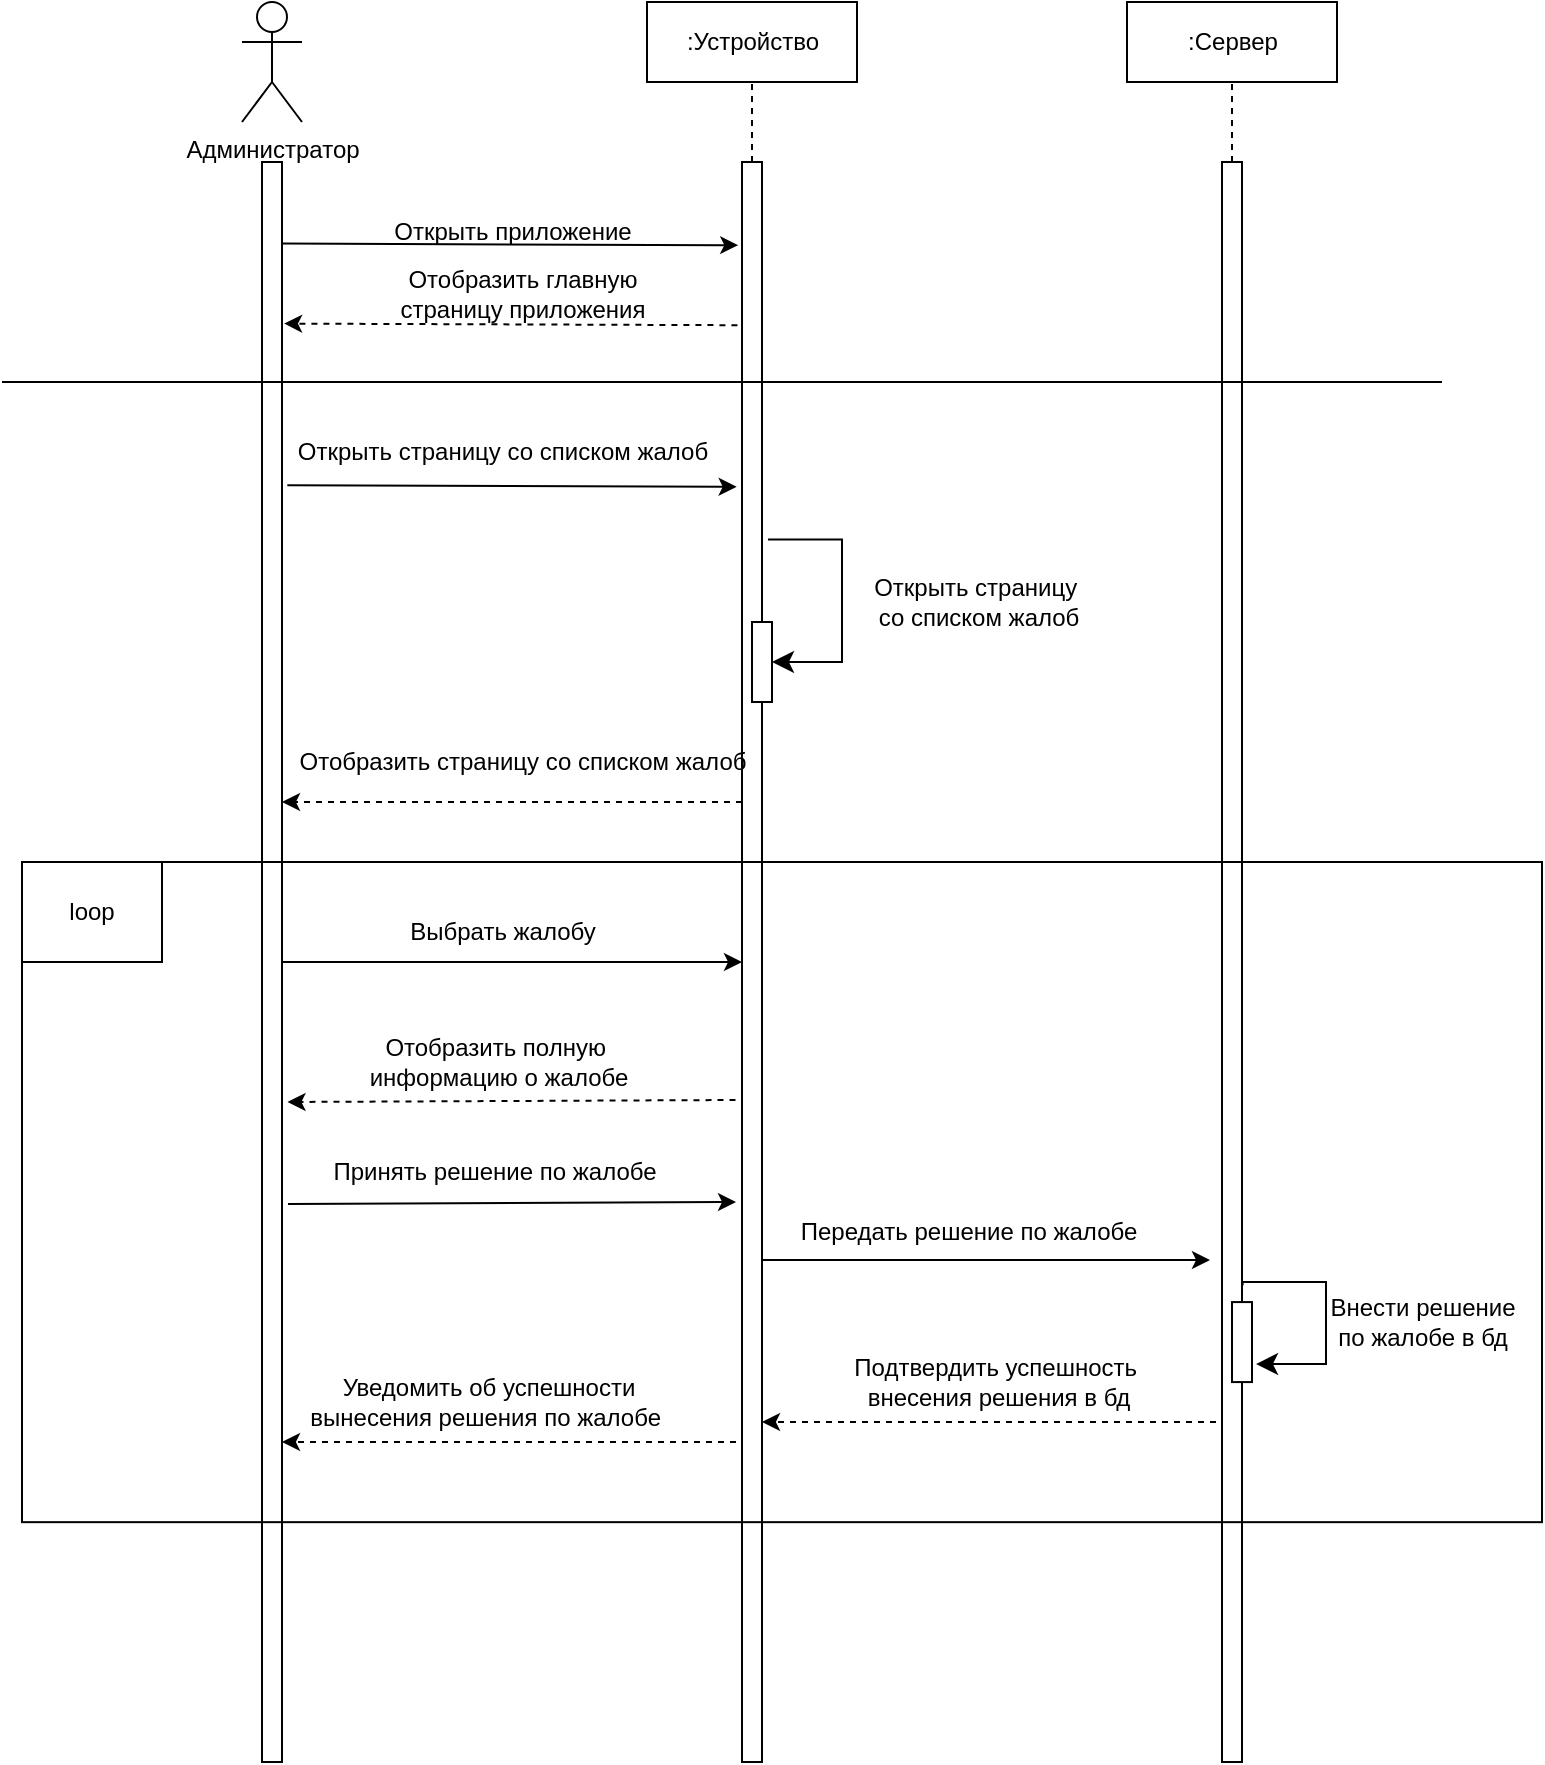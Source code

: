 <mxfile version="24.0.7" type="device">
  <diagram id="prtHgNgQTEPvFCAcTncT" name="Page-1">
    <mxGraphModel dx="3237" dy="1169" grid="1" gridSize="10" guides="1" tooltips="1" connect="1" arrows="1" fold="1" page="1" pageScale="1" pageWidth="827" pageHeight="1169" math="0" shadow="0">
      <root>
        <mxCell id="0" />
        <mxCell id="1" parent="0" />
        <mxCell id="ZKaJSZbncdzUn9loYHFx-1" value="" style="rounded=0;whiteSpace=wrap;html=1;" vertex="1" parent="1">
          <mxGeometry x="130" y="150" width="10" height="800" as="geometry" />
        </mxCell>
        <mxCell id="ZKaJSZbncdzUn9loYHFx-2" value="" style="rounded=0;whiteSpace=wrap;html=1;" vertex="1" parent="1">
          <mxGeometry x="370" y="150" width="10" height="800" as="geometry" />
        </mxCell>
        <mxCell id="ZKaJSZbncdzUn9loYHFx-3" value="" style="rounded=0;whiteSpace=wrap;html=1;" vertex="1" parent="1">
          <mxGeometry x="610" y="150" width="10" height="800" as="geometry" />
        </mxCell>
        <mxCell id="ZKaJSZbncdzUn9loYHFx-4" value="Администратор" style="shape=umlActor;verticalLabelPosition=bottom;verticalAlign=top;html=1;outlineConnect=0;" vertex="1" parent="1">
          <mxGeometry x="120" y="70" width="30" height="60" as="geometry" />
        </mxCell>
        <mxCell id="ZKaJSZbncdzUn9loYHFx-5" value="" style="group" vertex="1" connectable="0" parent="1">
          <mxGeometry x="322.5" y="70" width="105" height="40" as="geometry" />
        </mxCell>
        <mxCell id="ZKaJSZbncdzUn9loYHFx-6" value="" style="rounded=0;whiteSpace=wrap;html=1;" vertex="1" parent="ZKaJSZbncdzUn9loYHFx-5">
          <mxGeometry width="105" height="40" as="geometry" />
        </mxCell>
        <mxCell id="ZKaJSZbncdzUn9loYHFx-7" value=":Устройство" style="text;html=1;align=center;verticalAlign=middle;resizable=0;points=[];autosize=1;strokeColor=none;fillColor=none;" vertex="1" parent="ZKaJSZbncdzUn9loYHFx-5">
          <mxGeometry x="7.5" y="5" width="90" height="30" as="geometry" />
        </mxCell>
        <mxCell id="ZKaJSZbncdzUn9loYHFx-8" value="" style="group" vertex="1" connectable="0" parent="1">
          <mxGeometry x="562.5" y="70" width="105" height="40" as="geometry" />
        </mxCell>
        <mxCell id="ZKaJSZbncdzUn9loYHFx-9" value="" style="rounded=0;whiteSpace=wrap;html=1;" vertex="1" parent="ZKaJSZbncdzUn9loYHFx-8">
          <mxGeometry width="105" height="40" as="geometry" />
        </mxCell>
        <mxCell id="ZKaJSZbncdzUn9loYHFx-10" value=":Сервер" style="text;html=1;align=center;verticalAlign=middle;resizable=0;points=[];autosize=1;strokeColor=none;fillColor=none;" vertex="1" parent="ZKaJSZbncdzUn9loYHFx-8">
          <mxGeometry x="17.5" y="5" width="70" height="30" as="geometry" />
        </mxCell>
        <mxCell id="ZKaJSZbncdzUn9loYHFx-11" value="" style="endArrow=none;dashed=1;html=1;rounded=0;entryX=0.5;entryY=1;entryDx=0;entryDy=0;exitX=0.5;exitY=0;exitDx=0;exitDy=0;" edge="1" parent="1" source="ZKaJSZbncdzUn9loYHFx-2" target="ZKaJSZbncdzUn9loYHFx-6">
          <mxGeometry width="50" height="50" relative="1" as="geometry">
            <mxPoint x="440" y="200" as="sourcePoint" />
            <mxPoint x="490" y="150" as="targetPoint" />
          </mxGeometry>
        </mxCell>
        <mxCell id="ZKaJSZbncdzUn9loYHFx-12" value="" style="endArrow=none;dashed=1;html=1;rounded=0;entryX=0.5;entryY=1;entryDx=0;entryDy=0;exitX=0.5;exitY=0;exitDx=0;exitDy=0;" edge="1" parent="1" source="ZKaJSZbncdzUn9loYHFx-3" target="ZKaJSZbncdzUn9loYHFx-9">
          <mxGeometry width="50" height="50" relative="1" as="geometry">
            <mxPoint x="385" y="160" as="sourcePoint" />
            <mxPoint x="385" y="120" as="targetPoint" />
          </mxGeometry>
        </mxCell>
        <mxCell id="ZKaJSZbncdzUn9loYHFx-13" value="" style="group" vertex="1" connectable="0" parent="1">
          <mxGeometry x="185" y="170" width="140" height="30" as="geometry" />
        </mxCell>
        <mxCell id="ZKaJSZbncdzUn9loYHFx-14" value="" style="endArrow=classic;html=1;rounded=0;exitX=1.029;exitY=0.051;exitDx=0;exitDy=0;exitPerimeter=0;entryX=-0.19;entryY=0.052;entryDx=0;entryDy=0;entryPerimeter=0;" edge="1" parent="ZKaJSZbncdzUn9loYHFx-13" source="ZKaJSZbncdzUn9loYHFx-1" target="ZKaJSZbncdzUn9loYHFx-2">
          <mxGeometry width="50" height="50" relative="1" as="geometry">
            <mxPoint x="-5" y="80" as="sourcePoint" />
            <mxPoint x="45" y="30" as="targetPoint" />
          </mxGeometry>
        </mxCell>
        <mxCell id="ZKaJSZbncdzUn9loYHFx-15" value="Открыть приложение" style="text;html=1;align=center;verticalAlign=middle;resizable=0;points=[];autosize=1;strokeColor=none;fillColor=none;" vertex="1" parent="ZKaJSZbncdzUn9loYHFx-13">
          <mxGeometry width="140" height="30" as="geometry" />
        </mxCell>
        <mxCell id="ZKaJSZbncdzUn9loYHFx-16" value="" style="endArrow=none;html=1;rounded=0;" edge="1" parent="1">
          <mxGeometry width="50" height="50" relative="1" as="geometry">
            <mxPoint y="260" as="sourcePoint" />
            <mxPoint x="720" y="260" as="targetPoint" />
          </mxGeometry>
        </mxCell>
        <mxCell id="ZKaJSZbncdzUn9loYHFx-17" value="" style="group" vertex="1" connectable="0" parent="1">
          <mxGeometry x="185" y="275" width="180" height="40" as="geometry" />
        </mxCell>
        <mxCell id="ZKaJSZbncdzUn9loYHFx-18" value="" style="endArrow=classic;html=1;rounded=0;exitX=1.267;exitY=0.202;exitDx=0;exitDy=0;exitPerimeter=0;entryX=-0.267;entryY=0.203;entryDx=0;entryDy=0;entryPerimeter=0;" edge="1" parent="ZKaJSZbncdzUn9loYHFx-17" source="ZKaJSZbncdzUn9loYHFx-1" target="ZKaJSZbncdzUn9loYHFx-2">
          <mxGeometry width="50" height="50" relative="1" as="geometry">
            <mxPoint x="55" y="105" as="sourcePoint" />
            <mxPoint x="105" y="55" as="targetPoint" />
          </mxGeometry>
        </mxCell>
        <mxCell id="ZKaJSZbncdzUn9loYHFx-19" value="Открыть страницу со списком жалоб" style="text;html=1;align=center;verticalAlign=middle;resizable=0;points=[];autosize=1;strokeColor=none;fillColor=none;" vertex="1" parent="ZKaJSZbncdzUn9loYHFx-17">
          <mxGeometry x="-50" y="5" width="230" height="30" as="geometry" />
        </mxCell>
        <mxCell id="ZKaJSZbncdzUn9loYHFx-20" value="" style="group" vertex="1" connectable="0" parent="1">
          <mxGeometry x="185" y="196" width="150" height="40" as="geometry" />
        </mxCell>
        <mxCell id="ZKaJSZbncdzUn9loYHFx-21" value="" style="endArrow=classic;html=1;rounded=0;entryX=1.105;entryY=0.101;entryDx=0;entryDy=0;entryPerimeter=0;exitX=-0.229;exitY=0.102;exitDx=0;exitDy=0;exitPerimeter=0;dashed=1;" edge="1" parent="ZKaJSZbncdzUn9loYHFx-20" source="ZKaJSZbncdzUn9loYHFx-2" target="ZKaJSZbncdzUn9loYHFx-1">
          <mxGeometry width="50" height="50" relative="1" as="geometry">
            <mxPoint x="90" y="74" as="sourcePoint" />
            <mxPoint x="140" y="24" as="targetPoint" />
          </mxGeometry>
        </mxCell>
        <mxCell id="ZKaJSZbncdzUn9loYHFx-22" value="Отобразить главную&lt;div&gt;страницу приложения&lt;/div&gt;" style="text;html=1;align=center;verticalAlign=middle;resizable=0;points=[];autosize=1;strokeColor=none;fillColor=none;" vertex="1" parent="ZKaJSZbncdzUn9loYHFx-20">
          <mxGeometry width="150" height="40" as="geometry" />
        </mxCell>
        <mxCell id="ZKaJSZbncdzUn9loYHFx-23" value="" style="group" vertex="1" connectable="0" parent="1">
          <mxGeometry x="185" y="430" width="200" height="40" as="geometry" />
        </mxCell>
        <mxCell id="ZKaJSZbncdzUn9loYHFx-24" value="" style="group" vertex="1" connectable="0" parent="ZKaJSZbncdzUn9loYHFx-23">
          <mxGeometry width="200" height="40" as="geometry" />
        </mxCell>
        <mxCell id="ZKaJSZbncdzUn9loYHFx-25" value="Отобразить страницу со списком жалоб" style="text;html=1;align=center;verticalAlign=middle;resizable=0;points=[];autosize=1;strokeColor=none;fillColor=none;" vertex="1" parent="ZKaJSZbncdzUn9loYHFx-24">
          <mxGeometry x="-50" y="5" width="250" height="30" as="geometry" />
        </mxCell>
        <mxCell id="ZKaJSZbncdzUn9loYHFx-26" value="" style="endArrow=classic;html=1;rounded=0;entryX=1;entryY=0.25;entryDx=0;entryDy=0;exitX=0;exitY=0.25;exitDx=0;exitDy=0;dashed=1;" edge="1" parent="1">
          <mxGeometry width="50" height="50" relative="1" as="geometry">
            <mxPoint x="370" y="470.0" as="sourcePoint" />
            <mxPoint x="140.0" y="470" as="targetPoint" />
          </mxGeometry>
        </mxCell>
        <mxCell id="ZKaJSZbncdzUn9loYHFx-27" value="" style="rounded=0;whiteSpace=wrap;html=1;" vertex="1" parent="1">
          <mxGeometry x="375" y="380" width="10" height="40" as="geometry" />
        </mxCell>
        <mxCell id="ZKaJSZbncdzUn9loYHFx-28" value="" style="edgeStyle=segmentEdgeStyle;endArrow=classic;html=1;curved=0;rounded=0;endSize=8;startSize=8;sourcePerimeterSpacing=0;targetPerimeterSpacing=0;exitX=1.3;exitY=0.236;exitDx=0;exitDy=0;exitPerimeter=0;entryX=1;entryY=0.5;entryDx=0;entryDy=0;" edge="1" parent="1" source="ZKaJSZbncdzUn9loYHFx-2" target="ZKaJSZbncdzUn9loYHFx-27">
          <mxGeometry width="100" relative="1" as="geometry">
            <mxPoint x="370" y="330" as="sourcePoint" />
            <mxPoint x="390" y="400" as="targetPoint" />
            <Array as="points">
              <mxPoint x="420" y="339" />
              <mxPoint x="420" y="400" />
            </Array>
          </mxGeometry>
        </mxCell>
        <mxCell id="ZKaJSZbncdzUn9loYHFx-29" value="Открыть страницу&amp;nbsp;&lt;div&gt;со списком жалоб&lt;br&gt;&lt;/div&gt;" style="text;html=1;align=center;verticalAlign=middle;resizable=0;points=[];autosize=1;strokeColor=none;fillColor=none;" vertex="1" parent="1">
          <mxGeometry x="422.5" y="350" width="130" height="40" as="geometry" />
        </mxCell>
        <mxCell id="ZKaJSZbncdzUn9loYHFx-30" value="" style="endArrow=classic;html=1;rounded=0;exitX=1;exitY=0.5;exitDx=0;exitDy=0;entryX=0;entryY=0.5;entryDx=0;entryDy=0;" edge="1" parent="1" source="ZKaJSZbncdzUn9loYHFx-1" target="ZKaJSZbncdzUn9loYHFx-2">
          <mxGeometry width="50" height="50" relative="1" as="geometry">
            <mxPoint x="200" y="560" as="sourcePoint" />
            <mxPoint x="250" y="510" as="targetPoint" />
          </mxGeometry>
        </mxCell>
        <mxCell id="ZKaJSZbncdzUn9loYHFx-31" value="Выбрать жалобу" style="text;html=1;align=center;verticalAlign=middle;resizable=0;points=[];autosize=1;strokeColor=none;fillColor=none;" vertex="1" parent="1">
          <mxGeometry x="190" y="520" width="120" height="30" as="geometry" />
        </mxCell>
        <mxCell id="ZKaJSZbncdzUn9loYHFx-32" value="" style="rounded=0;whiteSpace=wrap;html=1;" vertex="1" parent="1">
          <mxGeometry x="615" y="720.04" width="10" height="40" as="geometry" />
        </mxCell>
        <mxCell id="ZKaJSZbncdzUn9loYHFx-33" value="" style="edgeStyle=segmentEdgeStyle;endArrow=classic;html=1;curved=0;rounded=0;endSize=8;startSize=8;sourcePerimeterSpacing=0;targetPerimeterSpacing=0;entryX=1;entryY=0.5;entryDx=0;entryDy=0;exitX=1.033;exitY=0.577;exitDx=0;exitDy=0;exitPerimeter=0;" edge="1" parent="1">
          <mxGeometry width="100" relative="1" as="geometry">
            <mxPoint x="620.33" y="711.64" as="sourcePoint" />
            <mxPoint x="627" y="751.04" as="targetPoint" />
            <Array as="points">
              <mxPoint x="620" y="710.04" />
              <mxPoint x="662" y="710.04" />
              <mxPoint x="662" y="751.04" />
            </Array>
          </mxGeometry>
        </mxCell>
        <mxCell id="ZKaJSZbncdzUn9loYHFx-34" value="Внести&lt;span style=&quot;background-color: initial;&quot;&gt;&amp;nbsp;решение&lt;/span&gt;&lt;div&gt;&lt;span style=&quot;background-color: initial;&quot;&gt;по жалобе в бд&lt;/span&gt;&lt;/div&gt;" style="text;html=1;align=center;verticalAlign=middle;resizable=0;points=[];autosize=1;strokeColor=none;fillColor=none;" vertex="1" parent="1">
          <mxGeometry x="650" y="710" width="120" height="40" as="geometry" />
        </mxCell>
        <mxCell id="ZKaJSZbncdzUn9loYHFx-35" value="" style="endArrow=classic;html=1;rounded=0;exitX=-0.3;exitY=0.8;exitDx=0;exitDy=0;exitPerimeter=0;dashed=1;" edge="1" parent="1" source="ZKaJSZbncdzUn9loYHFx-2">
          <mxGeometry width="50" height="50" relative="1" as="geometry">
            <mxPoint x="260" y="840" as="sourcePoint" />
            <mxPoint x="140" y="790" as="targetPoint" />
          </mxGeometry>
        </mxCell>
        <mxCell id="ZKaJSZbncdzUn9loYHFx-62" value="Отобразить полную&amp;nbsp;&lt;div&gt;информацию о жалобе&lt;/div&gt;" style="text;html=1;align=center;verticalAlign=middle;resizable=0;points=[];autosize=1;strokeColor=none;fillColor=none;" vertex="1" parent="1">
          <mxGeometry x="173.25" y="580" width="150" height="40" as="geometry" />
        </mxCell>
        <mxCell id="ZKaJSZbncdzUn9loYHFx-63" value="" style="endArrow=classic;html=1;rounded=0;exitX=-0.367;exitY=0.668;exitDx=0;exitDy=0;exitPerimeter=0;entryX=1.167;entryY=0.669;entryDx=0;entryDy=0;entryPerimeter=0;dashed=1;" edge="1" parent="1">
          <mxGeometry width="50" height="50" relative="1" as="geometry">
            <mxPoint x="366.75" y="619" as="sourcePoint" />
            <mxPoint x="142.75" y="620" as="targetPoint" />
          </mxGeometry>
        </mxCell>
        <mxCell id="ZKaJSZbncdzUn9loYHFx-64" value="Принять решение по жалобе" style="text;html=1;align=center;verticalAlign=middle;resizable=0;points=[];autosize=1;strokeColor=none;fillColor=none;" vertex="1" parent="1">
          <mxGeometry x="151" y="640" width="190" height="30" as="geometry" />
        </mxCell>
        <mxCell id="ZKaJSZbncdzUn9loYHFx-65" value="" style="edgeStyle=none;orthogonalLoop=1;jettySize=auto;html=1;rounded=0;exitX=1.176;exitY=0.901;exitDx=0;exitDy=0;exitPerimeter=0;entryX=-0.424;entryY=0.9;entryDx=0;entryDy=0;entryPerimeter=0;" edge="1" parent="1">
          <mxGeometry width="100" relative="1" as="geometry">
            <mxPoint x="143" y="671" as="sourcePoint" />
            <mxPoint x="367" y="670" as="targetPoint" />
            <Array as="points" />
          </mxGeometry>
        </mxCell>
        <mxCell id="ZKaJSZbncdzUn9loYHFx-66" value="Передать решение по жалобе" style="text;html=1;align=center;verticalAlign=middle;resizable=0;points=[];autosize=1;strokeColor=none;fillColor=none;" vertex="1" parent="1">
          <mxGeometry x="388" y="670" width="190" height="30" as="geometry" />
        </mxCell>
        <mxCell id="ZKaJSZbncdzUn9loYHFx-67" value="" style="endArrow=classic;html=1;rounded=0;exitX=1.167;exitY=0.549;exitDx=0;exitDy=0;exitPerimeter=0;entryX=-0.367;entryY=0.549;entryDx=0;entryDy=0;entryPerimeter=0;" edge="1" parent="1">
          <mxGeometry width="50" height="50" relative="1" as="geometry">
            <mxPoint x="380" y="699" as="sourcePoint" />
            <mxPoint x="604" y="699" as="targetPoint" />
          </mxGeometry>
        </mxCell>
        <mxCell id="ZKaJSZbncdzUn9loYHFx-68" value="" style="endArrow=classic;html=1;rounded=0;exitX=-0.3;exitY=0.8;exitDx=0;exitDy=0;exitPerimeter=0;dashed=1;" edge="1" parent="1">
          <mxGeometry width="50" height="50" relative="1" as="geometry">
            <mxPoint x="607" y="780" as="sourcePoint" />
            <mxPoint x="380" y="780" as="targetPoint" />
          </mxGeometry>
        </mxCell>
        <mxCell id="ZKaJSZbncdzUn9loYHFx-69" value="Подтвердить успешность&amp;nbsp;&lt;div&gt;внесения решения в бд&lt;/div&gt;" style="text;html=1;align=center;verticalAlign=middle;resizable=0;points=[];autosize=1;strokeColor=none;fillColor=none;" vertex="1" parent="1">
          <mxGeometry x="412.5" y="740" width="170" height="40" as="geometry" />
        </mxCell>
        <mxCell id="ZKaJSZbncdzUn9loYHFx-70" value="" style="group" vertex="1" connectable="0" parent="1">
          <mxGeometry x="167.5" y="750" width="175" height="40" as="geometry" />
        </mxCell>
        <mxCell id="ZKaJSZbncdzUn9loYHFx-71" value="Уведомить об успешности&lt;div&gt;&lt;span style=&quot;background-color: initial;&quot;&gt;вынесения решения по жалобе&amp;nbsp;&lt;/span&gt;&lt;span style=&quot;background-color: initial; color: rgba(0, 0, 0, 0); font-family: monospace; font-size: 0px; text-align: start;&quot;&gt;%3CmxGraphModel%3E%3Croot%3E%3CmxCell%20id%3D%220%22%2F%3E%3CmxCell%20id%3D%221%22%20parent%3D%220%22%2F%3E%3CmxCell%20id%3D%222%22%20value%3D%22%D0%A3%D0%B2%D0%B5%D0%B4%D0%BE%D0%BC%D0%B8%D1%82%D1%8C%20%D0%BE%D0%B1%26amp%3Bnbsp%3B%26lt%3Bspan%20style%3D%26quot%3Bbackground-color%3A%20initial%3B%26quot%3B%26gt%3B%D1%83%D1%81%D0%BF%D0%B5%D1%88%D0%BD%D0%BE%D0%BC%26lt%3B%2Fspan%26gt%3B%26lt%3Bdiv%26gt%3B%26lt%3Bspan%20style%3D%26quot%3Bbackground-color%3A%20initial%3B%26quot%3B%26gt%3B%D0%B8%D0%B7%D0%BC%D0%B5%D0%BD%D0%B5%D0%BD%D0%B8%D0%B8%20%D0%B4%D0%BE%D0%BC%D0%B0%D1%88%D0%BD%D0%B5%D0%B3%D0%BE%20%D0%B7%D0%B0%D0%B4%D0%B0%D0%BD%D0%B8%D1%8F%26lt%3B%2Fspan%26gt%3B%26lt%3B%2Fdiv%26gt%3B%22%20style%3D%22text%3Bhtml%3D1%3Balign%3Dcenter%3BverticalAlign%3Dmiddle%3Bresizable%3D0%3Bpoints%3D%5B%5D%3Bautosize%3D1%3BstrokeColor%3Dnone%3BfillColor%3Dnone%3B%22%20vertex%3D%221%22%20parent%3D%221%22%3E%3CmxGeometry%20x%3D%22-559%22%20y%3D%223135%22%20width%3D%22200%22%20height%3D%2240%22%20as%3D%22geometry%22%2F%3E%3C%2FmxCell%3E%3C%2Froot%3E%3C%2FmxGraphModel%3E&lt;/span&gt;&lt;span style=&quot;background-color: initial; color: rgba(0, 0, 0, 0); font-family: monospace; font-size: 0px; text-align: start;&quot;&gt;%3CmxGraphModel%3E%3Croot%3E%3CmxCell%20id%3D%220%22%2F%3E%3CmxCell%20id%3D%221%22%20parent%3D%220%22%2F%3E%3CmxCell%20id%3D%222%22%20value%3D%22%D0%A3%D0%B2%D0%B5%D0%B4%D0%BE%D0%BC%D0%B8%D1%82%D1%8C%20%D0%BE%D0%B1%26amp%3Bnbsp%3B%26lt%3Bspan%20style%3D%26quot%3Bbackground-color%3A%20initial%3B%26quot%3B%26gt%3B%D1%83%D1%81%D0%BF%D0%B5%D1%88%D0%BD%D0%BE%D0%BC%26lt%3B%2Fspan%26gt%3B%26lt%3Bdiv%26gt%3B%26lt%3Bspan%20style%3D%26quot%3Bbackground-color%3A%20initial%3B%26quot%3B%26gt%3B%D0%B8%D0%B7%D0%BC%D0%B5%D0%BD%D0%B5%D0%BD%D0%B8%D0%B8%20%D0%B4%D0%BE%D0%BC%D0%B0%D1%88%D0%BD%D0%B5%D0%B3%D0%BE%20%D0%B7%D0%B0%D0%B4%D0%B0%D0%BD%D0%B8%D1%8F%26lt%3B%2Fspan%26gt%3B%26lt%3B%2Fdiv%26gt%3B%22%20style%3D%22text%3Bhtml%3D1%3Balign%3Dcenter%3BverticalAlign%3Dmiddle%3Bresizable%3D0%3Bpoints%3D%5B%5D%3Bautosize%3D1%3BstrokeColor%3Dnone%3BfillColor%3Dnone%3B%22%20vertex%3D%221%22%20parent%3D%221%22%3E%3CmxGeometry%20x%3D%22-559%22%20y%3D%223135%22%20width%3D%22200%22%20height%3D%2240%22%20as%3D%22geometry%22%2F%3E%3C%2FmxCell%3E%3C%2Froot%3E%3C%2FmxGraphModel%3Eооб&amp;nbsp;&lt;/span&gt;&lt;/div&gt;" style="text;html=1;align=center;verticalAlign=middle;resizable=0;points=[];autosize=1;strokeColor=none;fillColor=none;" vertex="1" parent="ZKaJSZbncdzUn9loYHFx-70">
          <mxGeometry x="-25" width="200" height="40" as="geometry" />
        </mxCell>
        <mxCell id="ZKaJSZbncdzUn9loYHFx-72" value="" style="group" vertex="1" connectable="0" parent="1">
          <mxGeometry x="10" y="500" width="760" height="330.08" as="geometry" />
        </mxCell>
        <mxCell id="ZKaJSZbncdzUn9loYHFx-73" value="" style="group" vertex="1" connectable="0" parent="ZKaJSZbncdzUn9loYHFx-72">
          <mxGeometry width="760.0" height="330.08" as="geometry" />
        </mxCell>
        <mxCell id="ZKaJSZbncdzUn9loYHFx-74" value="" style="rounded=0;whiteSpace=wrap;html=1;fillColor=none;" vertex="1" parent="ZKaJSZbncdzUn9loYHFx-73">
          <mxGeometry width="760.0" height="330.08" as="geometry" />
        </mxCell>
        <mxCell id="ZKaJSZbncdzUn9loYHFx-75" value="loop" style="whiteSpace=wrap;html=1;fillColor=none;" vertex="1" parent="ZKaJSZbncdzUn9loYHFx-73">
          <mxGeometry width="70" height="50" as="geometry" />
        </mxCell>
      </root>
    </mxGraphModel>
  </diagram>
</mxfile>
